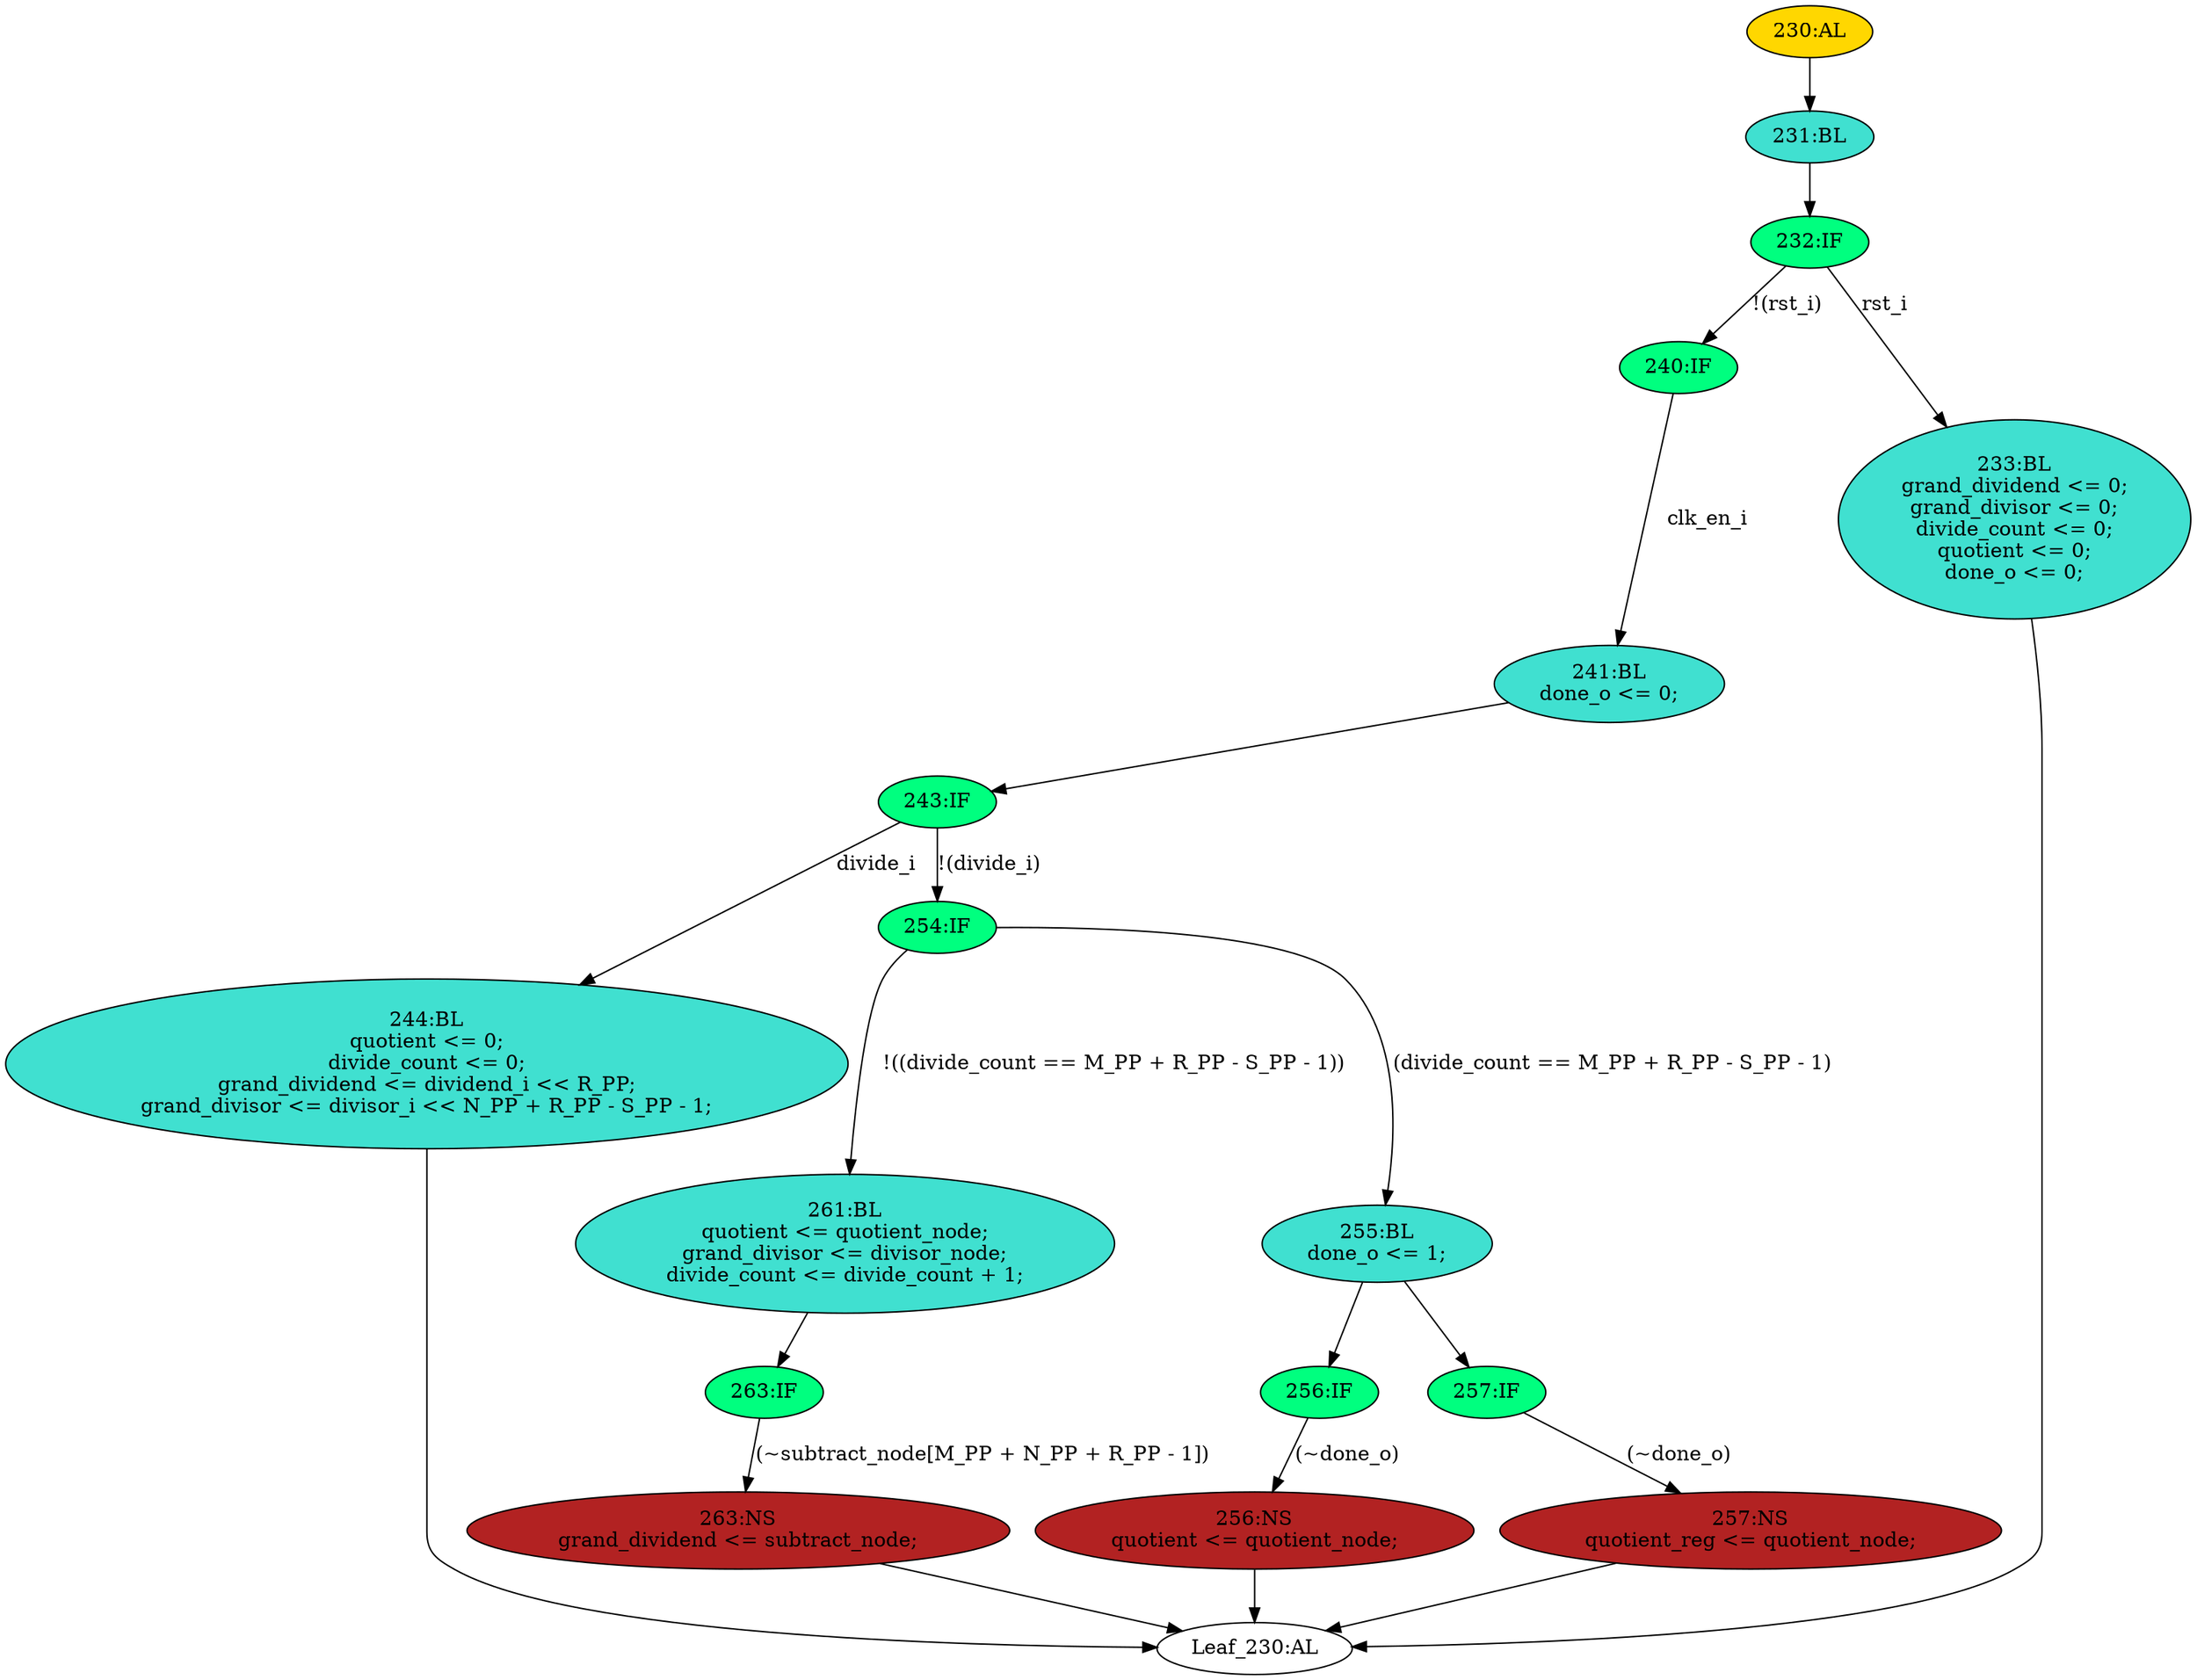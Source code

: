 strict digraph "" {
	node [label="\N"];
	"263:IF"	 [ast="<pyverilog.vparser.ast.IfStatement object at 0x7f79df516310>",
		fillcolor=springgreen,
		label="263:IF",
		statements="[]",
		style=filled,
		typ=IfStatement];
	"263:NS"	 [ast="<pyverilog.vparser.ast.NonblockingSubstitution object at 0x7f79df516150>",
		fillcolor=firebrick,
		label="263:NS
grand_dividend <= subtract_node;",
		statements="[<pyverilog.vparser.ast.NonblockingSubstitution object at 0x7f79df516150>]",
		style=filled,
		typ=NonblockingSubstitution];
	"263:IF" -> "263:NS"	 [cond="['subtract_node', 'M_PP', 'N_PP', 'R_PP']",
		label="(~subtract_node[M_PP + N_PP + R_PP - 1])",
		lineno=263];
	"261:BL"	 [ast="<pyverilog.vparser.ast.Block object at 0x7f79df519710>",
		fillcolor=turquoise,
		label="261:BL
quotient <= quotient_node;
grand_divisor <= divisor_node;
divide_count <= divide_count + 1;",
		statements="[<pyverilog.vparser.ast.NonblockingSubstitution object at 0x7f79df519190>, <pyverilog.vparser.ast.NonblockingSubstitution object \
at 0x7f79df519310>, <pyverilog.vparser.ast.NonblockingSubstitution object at 0x7f79df5194d0>]",
		style=filled,
		typ=Block];
	"261:BL" -> "263:IF"	 [cond="[]",
		lineno=None];
	"240:IF"	 [ast="<pyverilog.vparser.ast.IfStatement object at 0x7f79df519750>",
		fillcolor=springgreen,
		label="240:IF",
		statements="[]",
		style=filled,
		typ=IfStatement];
	"241:BL"	 [ast="<pyverilog.vparser.ast.Block object at 0x7f79df519790>",
		fillcolor=turquoise,
		label="241:BL
done_o <= 0;",
		statements="[<pyverilog.vparser.ast.NonblockingSubstitution object at 0x7f79df5197d0>]",
		style=filled,
		typ=Block];
	"240:IF" -> "241:BL"	 [cond="['clk_en_i']",
		label=clk_en_i,
		lineno=240];
	"256:NS"	 [ast="<pyverilog.vparser.ast.NonblockingSubstitution object at 0x7f79df519a10>",
		fillcolor=firebrick,
		label="256:NS
quotient <= quotient_node;",
		statements="[<pyverilog.vparser.ast.NonblockingSubstitution object at 0x7f79df519a10>]",
		style=filled,
		typ=NonblockingSubstitution];
	"Leaf_230:AL"	 [def_var="['done_o', 'divide_count', 'quotient_reg', 'grand_divisor', 'grand_dividend', 'quotient']",
		label="Leaf_230:AL"];
	"256:NS" -> "Leaf_230:AL"	 [cond="[]",
		lineno=None];
	"232:IF"	 [ast="<pyverilog.vparser.ast.IfStatement object at 0x7f79df506bd0>",
		fillcolor=springgreen,
		label="232:IF",
		statements="[]",
		style=filled,
		typ=IfStatement];
	"232:IF" -> "240:IF"	 [cond="['rst_i']",
		label="!(rst_i)",
		lineno=232];
	"233:BL"	 [ast="<pyverilog.vparser.ast.Block object at 0x7f79df506c10>",
		fillcolor=turquoise,
		label="233:BL
grand_dividend <= 0;
grand_divisor <= 0;
divide_count <= 0;
quotient <= 0;
done_o <= 0;",
		statements="[<pyverilog.vparser.ast.NonblockingSubstitution object at 0x7f79df506c50>, <pyverilog.vparser.ast.NonblockingSubstitution object \
at 0x7f79df506dd0>, <pyverilog.vparser.ast.NonblockingSubstitution object at 0x7f79df506f50>, <pyverilog.vparser.ast.NonblockingSubstitution \
object at 0x7f79df4a6110>, <pyverilog.vparser.ast.NonblockingSubstitution object at 0x7f79df4a6250>]",
		style=filled,
		typ=Block];
	"232:IF" -> "233:BL"	 [cond="['rst_i']",
		label=rst_i,
		lineno=232];
	"231:BL"	 [ast="<pyverilog.vparser.ast.Block object at 0x7f79df4a63d0>",
		fillcolor=turquoise,
		label="231:BL",
		statements="[]",
		style=filled,
		typ=Block];
	"231:BL" -> "232:IF"	 [cond="[]",
		lineno=None];
	"255:BL"	 [ast="<pyverilog.vparser.ast.Block object at 0x7f79df519990>",
		fillcolor=turquoise,
		label="255:BL
done_o <= 1;",
		statements="[<pyverilog.vparser.ast.NonblockingSubstitution object at 0x7f79df519e90>]",
		style=filled,
		typ=Block];
	"256:IF"	 [ast="<pyverilog.vparser.ast.IfStatement object at 0x7f79df5199d0>",
		fillcolor=springgreen,
		label="256:IF",
		statements="[]",
		style=filled,
		typ=IfStatement];
	"255:BL" -> "256:IF"	 [cond="[]",
		lineno=None];
	"257:IF"	 [ast="<pyverilog.vparser.ast.IfStatement object at 0x7f79df519c10>",
		fillcolor=springgreen,
		label="257:IF",
		statements="[]",
		style=filled,
		typ=IfStatement];
	"255:BL" -> "257:IF"	 [cond="[]",
		lineno=None];
	"263:NS" -> "Leaf_230:AL"	 [cond="[]",
		lineno=None];
	"243:IF"	 [ast="<pyverilog.vparser.ast.IfStatement object at 0x7f79df519910>",
		fillcolor=springgreen,
		label="243:IF",
		statements="[]",
		style=filled,
		typ=IfStatement];
	"244:BL"	 [ast="<pyverilog.vparser.ast.Block object at 0x7f79df506290>",
		fillcolor=turquoise,
		label="244:BL
quotient <= 0;
divide_count <= 0;
grand_dividend <= dividend_i << R_PP;
grand_divisor <= divisor_i << N_PP + R_PP - S_PP \
- 1;",
		statements="[<pyverilog.vparser.ast.NonblockingSubstitution object at 0x7f79df5062d0>, <pyverilog.vparser.ast.NonblockingSubstitution object \
at 0x7f79df506410>, <pyverilog.vparser.ast.NonblockingSubstitution object at 0x7f79df506590>, <pyverilog.vparser.ast.NonblockingSubstitution \
object at 0x7f79df506790>]",
		style=filled,
		typ=Block];
	"243:IF" -> "244:BL"	 [cond="['divide_i']",
		label=divide_i,
		lineno=243];
	"254:IF"	 [ast="<pyverilog.vparser.ast.IfStatement object at 0x7f79df519950>",
		fillcolor=springgreen,
		label="254:IF",
		statements="[]",
		style=filled,
		typ=IfStatement];
	"243:IF" -> "254:IF"	 [cond="['divide_i']",
		label="!(divide_i)",
		lineno=243];
	"256:IF" -> "256:NS"	 [cond="['done_o']",
		label="(~done_o)",
		lineno=256];
	"230:AL"	 [ast="<pyverilog.vparser.ast.Always object at 0x7f79df4a6410>",
		clk_sens=True,
		fillcolor=gold,
		label="230:AL",
		sens="['clk_i']",
		statements="[]",
		style=filled,
		typ=Always,
		use_var="['divide_i', 'done_o', 'divisor_node', 'rst_i', 'dividend_i', 'divisor_i', 'S_PP', 'divide_count', 'clk_en_i', 'quotient_node', '\
R_PP', 'subtract_node', 'N_PP', 'M_PP']"];
	"230:AL" -> "231:BL"	 [cond="[]",
		lineno=None];
	"241:BL" -> "243:IF"	 [cond="[]",
		lineno=None];
	"244:BL" -> "Leaf_230:AL"	 [cond="[]",
		lineno=None];
	"257:NS"	 [ast="<pyverilog.vparser.ast.NonblockingSubstitution object at 0x7f79df519c50>",
		fillcolor=firebrick,
		label="257:NS
quotient_reg <= quotient_node;",
		statements="[<pyverilog.vparser.ast.NonblockingSubstitution object at 0x7f79df519c50>]",
		style=filled,
		typ=NonblockingSubstitution];
	"257:IF" -> "257:NS"	 [cond="['done_o']",
		label="(~done_o)",
		lineno=257];
	"233:BL" -> "Leaf_230:AL"	 [cond="[]",
		lineno=None];
	"254:IF" -> "261:BL"	 [cond="['divide_count', 'M_PP', 'R_PP', 'S_PP']",
		label="!((divide_count == M_PP + R_PP - S_PP - 1))",
		lineno=254];
	"254:IF" -> "255:BL"	 [cond="['divide_count', 'M_PP', 'R_PP', 'S_PP']",
		label="(divide_count == M_PP + R_PP - S_PP - 1)",
		lineno=254];
	"257:NS" -> "Leaf_230:AL"	 [cond="[]",
		lineno=None];
}
